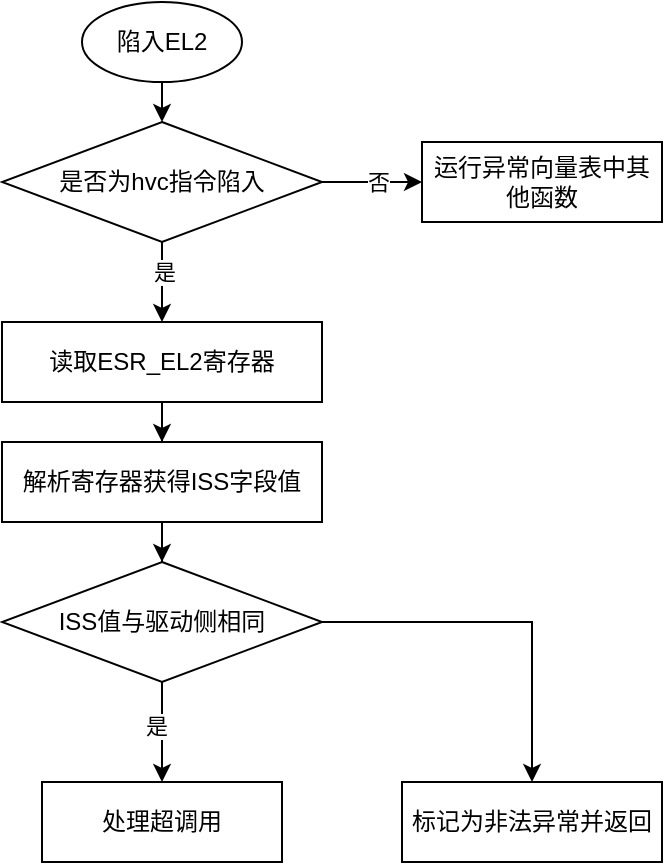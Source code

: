 <mxfile version="23.1.5" type="github">
  <diagram name="Page-1" id="UFbd4jp9Xy5DaHVATEkA">
    <mxGraphModel dx="989" dy="514" grid="1" gridSize="10" guides="0" tooltips="1" connect="1" arrows="1" fold="1" page="1" pageScale="1" pageWidth="850" pageHeight="1100" math="0" shadow="0">
      <root>
        <mxCell id="0" />
        <mxCell id="1" parent="0" />
        <mxCell id="9phPynLzDI40dk6Kf4UA-8" value="" style="edgeStyle=orthogonalEdgeStyle;rounded=0;orthogonalLoop=1;jettySize=auto;html=1;" edge="1" parent="1" source="9phPynLzDI40dk6Kf4UA-5" target="9phPynLzDI40dk6Kf4UA-7">
          <mxGeometry relative="1" as="geometry" />
        </mxCell>
        <mxCell id="9phPynLzDI40dk6Kf4UA-5" value="读取ESR_EL2寄存器" style="rounded=0;whiteSpace=wrap;html=1;" vertex="1" parent="1">
          <mxGeometry x="320" y="170" width="160" height="40" as="geometry" />
        </mxCell>
        <mxCell id="9phPynLzDI40dk6Kf4UA-10" value="" style="edgeStyle=orthogonalEdgeStyle;rounded=0;orthogonalLoop=1;jettySize=auto;html=1;" edge="1" parent="1" source="9phPynLzDI40dk6Kf4UA-7" target="9phPynLzDI40dk6Kf4UA-9">
          <mxGeometry relative="1" as="geometry" />
        </mxCell>
        <mxCell id="9phPynLzDI40dk6Kf4UA-7" value="解析寄存器获得ISS字段值" style="rounded=0;whiteSpace=wrap;html=1;" vertex="1" parent="1">
          <mxGeometry x="320" y="230" width="160" height="40" as="geometry" />
        </mxCell>
        <mxCell id="9phPynLzDI40dk6Kf4UA-12" value="" style="edgeStyle=orthogonalEdgeStyle;rounded=0;orthogonalLoop=1;jettySize=auto;html=1;" edge="1" parent="1" source="9phPynLzDI40dk6Kf4UA-9" target="9phPynLzDI40dk6Kf4UA-11">
          <mxGeometry relative="1" as="geometry" />
        </mxCell>
        <mxCell id="9phPynLzDI40dk6Kf4UA-13" value="是" style="edgeLabel;html=1;align=center;verticalAlign=middle;resizable=0;points=[];" vertex="1" connectable="0" parent="9phPynLzDI40dk6Kf4UA-12">
          <mxGeometry x="-0.114" y="-3" relative="1" as="geometry">
            <mxPoint as="offset" />
          </mxGeometry>
        </mxCell>
        <mxCell id="9phPynLzDI40dk6Kf4UA-22" style="edgeStyle=orthogonalEdgeStyle;rounded=0;orthogonalLoop=1;jettySize=auto;html=1;entryX=0.5;entryY=0;entryDx=0;entryDy=0;" edge="1" parent="1" source="9phPynLzDI40dk6Kf4UA-9" target="9phPynLzDI40dk6Kf4UA-14">
          <mxGeometry relative="1" as="geometry" />
        </mxCell>
        <mxCell id="9phPynLzDI40dk6Kf4UA-9" value="ISS值与驱动侧相同" style="rhombus;whiteSpace=wrap;html=1;" vertex="1" parent="1">
          <mxGeometry x="320" y="290" width="160" height="60" as="geometry" />
        </mxCell>
        <mxCell id="9phPynLzDI40dk6Kf4UA-11" value="处理超调用" style="whiteSpace=wrap;html=1;" vertex="1" parent="1">
          <mxGeometry x="340" y="400" width="120" height="40" as="geometry" />
        </mxCell>
        <mxCell id="9phPynLzDI40dk6Kf4UA-14" value="标记为非法异常并返回" style="rounded=0;whiteSpace=wrap;html=1;" vertex="1" parent="1">
          <mxGeometry x="520" y="400" width="130" height="40" as="geometry" />
        </mxCell>
        <mxCell id="9phPynLzDI40dk6Kf4UA-17" style="edgeStyle=orthogonalEdgeStyle;rounded=0;orthogonalLoop=1;jettySize=auto;html=1;exitX=0.5;exitY=1;exitDx=0;exitDy=0;entryX=0.5;entryY=0;entryDx=0;entryDy=0;" edge="1" parent="1" source="9phPynLzDI40dk6Kf4UA-15" target="9phPynLzDI40dk6Kf4UA-5">
          <mxGeometry relative="1" as="geometry" />
        </mxCell>
        <mxCell id="9phPynLzDI40dk6Kf4UA-18" value="是" style="edgeLabel;html=1;align=center;verticalAlign=middle;resizable=0;points=[];" vertex="1" connectable="0" parent="9phPynLzDI40dk6Kf4UA-17">
          <mxGeometry x="-0.257" y="1" relative="1" as="geometry">
            <mxPoint as="offset" />
          </mxGeometry>
        </mxCell>
        <mxCell id="9phPynLzDI40dk6Kf4UA-20" style="edgeStyle=orthogonalEdgeStyle;rounded=0;orthogonalLoop=1;jettySize=auto;html=1;exitX=1;exitY=0.5;exitDx=0;exitDy=0;entryX=0;entryY=0.5;entryDx=0;entryDy=0;" edge="1" parent="1" source="9phPynLzDI40dk6Kf4UA-15" target="9phPynLzDI40dk6Kf4UA-19">
          <mxGeometry relative="1" as="geometry" />
        </mxCell>
        <mxCell id="9phPynLzDI40dk6Kf4UA-21" value="否" style="edgeLabel;html=1;align=center;verticalAlign=middle;resizable=0;points=[];" vertex="1" connectable="0" parent="9phPynLzDI40dk6Kf4UA-20">
          <mxGeometry x="0.107" relative="1" as="geometry">
            <mxPoint as="offset" />
          </mxGeometry>
        </mxCell>
        <mxCell id="9phPynLzDI40dk6Kf4UA-15" value="是否为hvc指令陷入" style="rhombus;whiteSpace=wrap;html=1;" vertex="1" parent="1">
          <mxGeometry x="320" y="70" width="160" height="60" as="geometry" />
        </mxCell>
        <mxCell id="9phPynLzDI40dk6Kf4UA-19" value="运行异常向量表中其他函数" style="rounded=0;whiteSpace=wrap;html=1;" vertex="1" parent="1">
          <mxGeometry x="530" y="80" width="120" height="40" as="geometry" />
        </mxCell>
        <mxCell id="9phPynLzDI40dk6Kf4UA-23" value="" style="edgeStyle=orthogonalEdgeStyle;rounded=0;orthogonalLoop=1;jettySize=auto;html=1;" edge="1" parent="1" source="9phPynLzDI40dk6Kf4UA-24">
          <mxGeometry relative="1" as="geometry">
            <mxPoint x="400" y="70" as="targetPoint" />
          </mxGeometry>
        </mxCell>
        <mxCell id="9phPynLzDI40dk6Kf4UA-24" value="陷入EL2" style="ellipse;whiteSpace=wrap;html=1;" vertex="1" parent="1">
          <mxGeometry x="360" y="10" width="80" height="40" as="geometry" />
        </mxCell>
      </root>
    </mxGraphModel>
  </diagram>
</mxfile>

